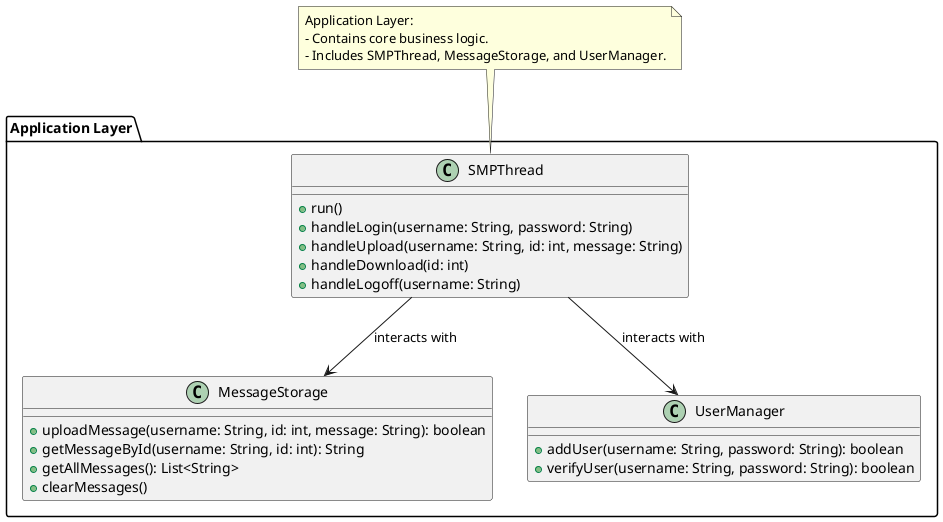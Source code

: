 @startuml Application_Layer
package "Application Layer" {
    class SMPThread {
        +run()
        +handleLogin(username: String, password: String)
        +handleUpload(username: String, id: int, message: String)
        +handleDownload(id: int)
        +handleLogoff(username: String)
    }
    class MessageStorage {
        +uploadMessage(username: String, id: int, message: String): boolean
        +getMessageById(username: String, id: int): String
        +getAllMessages(): List<String>
        +clearMessages()
    }
    class UserManager {
        +addUser(username: String, password: String): boolean
        +verifyUser(username: String, password: String): boolean
    }
}

note top of SMPThread
  Application Layer:
  - Contains core business logic.
  - Includes SMPThread, MessageStorage, and UserManager.
end note

' Relationships within the Application Layer
SMPThread --> MessageStorage : interacts with
SMPThread --> UserManager : interacts with
@enduml